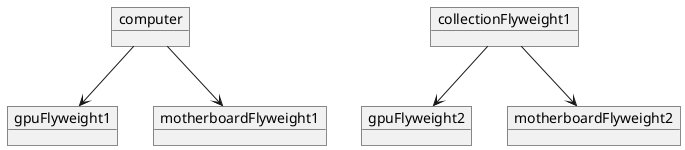 @startuml
object computer
object collectionFlyweight1
object gpuFlyweight1
object gpuFlyweight2
object motherboardFlyweight1
object motherboardFlyweight2

computer --> gpuFlyweight1
computer --> motherboardFlyweight1
collectionFlyweight1 --> gpuFlyweight2
collectionFlyweight1 --> motherboardFlyweight2

@enduml